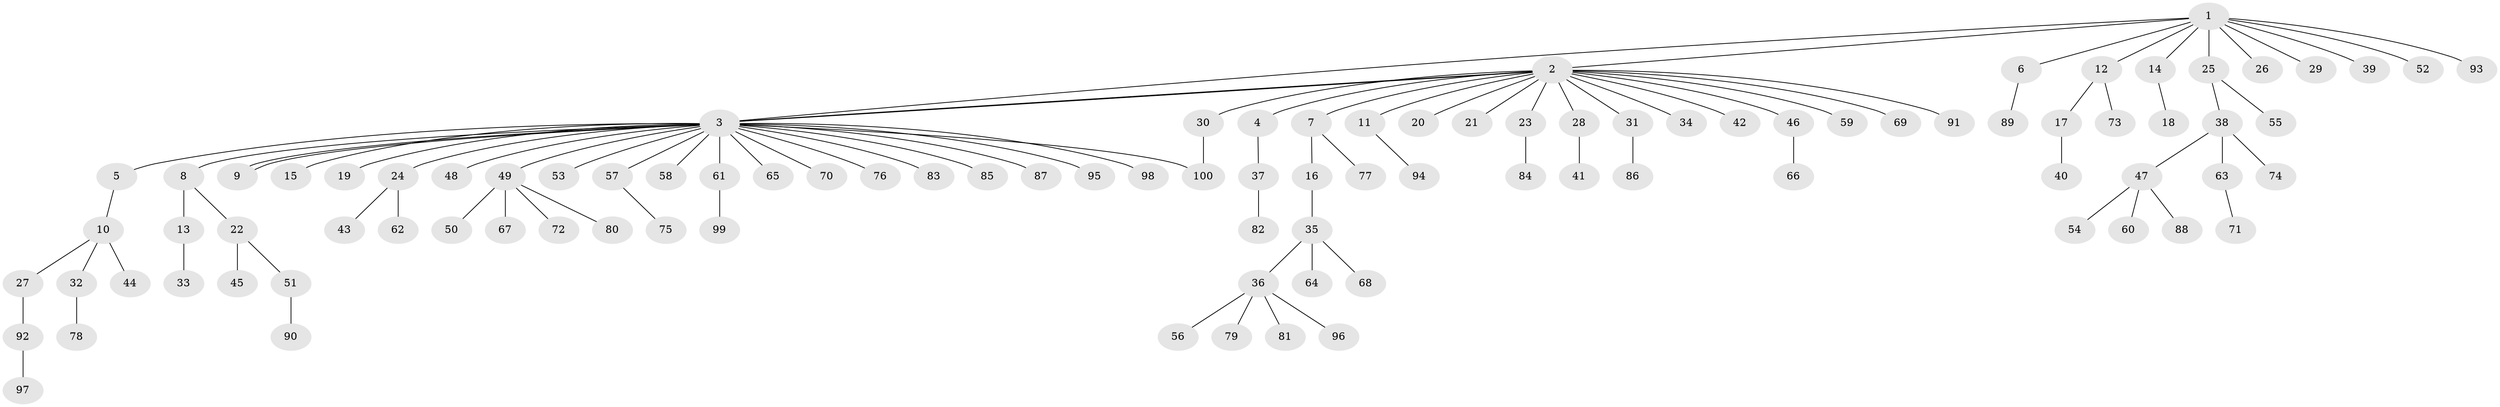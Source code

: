 // coarse degree distribution, {1: 0.7049180327868853, 9: 0.01639344262295082, 3: 0.06557377049180328, 2: 0.16393442622950818, 15: 0.01639344262295082, 4: 0.01639344262295082, 21: 0.01639344262295082}
// Generated by graph-tools (version 1.1) at 2025/36/03/04/25 23:36:54]
// undirected, 100 vertices, 103 edges
graph export_dot {
  node [color=gray90,style=filled];
  1;
  2;
  3;
  4;
  5;
  6;
  7;
  8;
  9;
  10;
  11;
  12;
  13;
  14;
  15;
  16;
  17;
  18;
  19;
  20;
  21;
  22;
  23;
  24;
  25;
  26;
  27;
  28;
  29;
  30;
  31;
  32;
  33;
  34;
  35;
  36;
  37;
  38;
  39;
  40;
  41;
  42;
  43;
  44;
  45;
  46;
  47;
  48;
  49;
  50;
  51;
  52;
  53;
  54;
  55;
  56;
  57;
  58;
  59;
  60;
  61;
  62;
  63;
  64;
  65;
  66;
  67;
  68;
  69;
  70;
  71;
  72;
  73;
  74;
  75;
  76;
  77;
  78;
  79;
  80;
  81;
  82;
  83;
  84;
  85;
  86;
  87;
  88;
  89;
  90;
  91;
  92;
  93;
  94;
  95;
  96;
  97;
  98;
  99;
  100;
  1 -- 2;
  1 -- 3;
  1 -- 6;
  1 -- 12;
  1 -- 14;
  1 -- 25;
  1 -- 26;
  1 -- 29;
  1 -- 39;
  1 -- 52;
  1 -- 93;
  2 -- 3;
  2 -- 3;
  2 -- 4;
  2 -- 7;
  2 -- 11;
  2 -- 20;
  2 -- 21;
  2 -- 23;
  2 -- 28;
  2 -- 30;
  2 -- 31;
  2 -- 34;
  2 -- 42;
  2 -- 46;
  2 -- 59;
  2 -- 69;
  2 -- 91;
  3 -- 5;
  3 -- 8;
  3 -- 9;
  3 -- 9;
  3 -- 15;
  3 -- 19;
  3 -- 24;
  3 -- 48;
  3 -- 49;
  3 -- 53;
  3 -- 57;
  3 -- 58;
  3 -- 61;
  3 -- 65;
  3 -- 70;
  3 -- 76;
  3 -- 83;
  3 -- 85;
  3 -- 87;
  3 -- 95;
  3 -- 98;
  3 -- 100;
  4 -- 37;
  5 -- 10;
  6 -- 89;
  7 -- 16;
  7 -- 77;
  8 -- 13;
  8 -- 22;
  10 -- 27;
  10 -- 32;
  10 -- 44;
  11 -- 94;
  12 -- 17;
  12 -- 73;
  13 -- 33;
  14 -- 18;
  16 -- 35;
  17 -- 40;
  22 -- 45;
  22 -- 51;
  23 -- 84;
  24 -- 43;
  24 -- 62;
  25 -- 38;
  25 -- 55;
  27 -- 92;
  28 -- 41;
  30 -- 100;
  31 -- 86;
  32 -- 78;
  35 -- 36;
  35 -- 64;
  35 -- 68;
  36 -- 56;
  36 -- 79;
  36 -- 81;
  36 -- 96;
  37 -- 82;
  38 -- 47;
  38 -- 63;
  38 -- 74;
  46 -- 66;
  47 -- 54;
  47 -- 60;
  47 -- 88;
  49 -- 50;
  49 -- 67;
  49 -- 72;
  49 -- 80;
  51 -- 90;
  57 -- 75;
  61 -- 99;
  63 -- 71;
  92 -- 97;
}
